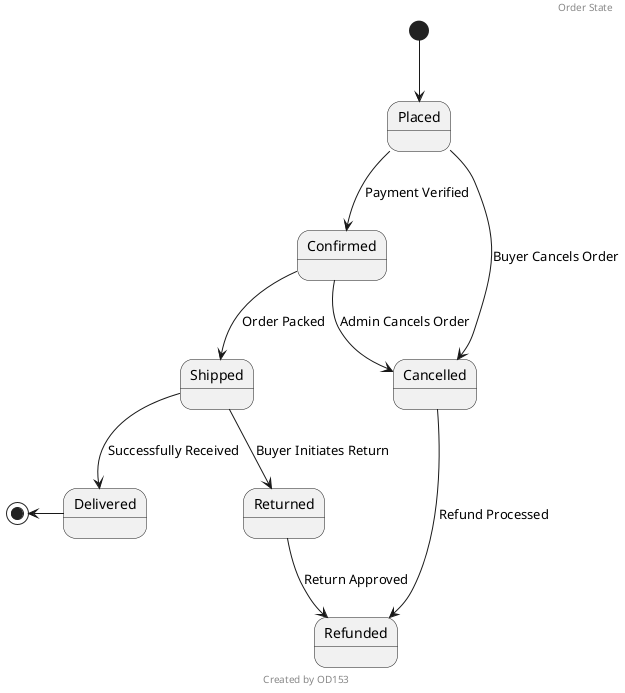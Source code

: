 @startuml
header Order State
footer Created by OD153
[*] --> Placed
Placed --> Confirmed : Payment Verified
Confirmed --> Shipped : Order Packed
Shipped --> Delivered : Successfully Received
Shipped --> Returned : Buyer Initiates Return
Placed --> Cancelled : Buyer Cancels Order
Confirmed --> Cancelled : Admin Cancels Order
Cancelled --> Refunded : Refund Processed
Returned --> Refunded : Return Approved
[*] <-- Delivered
@enduml
